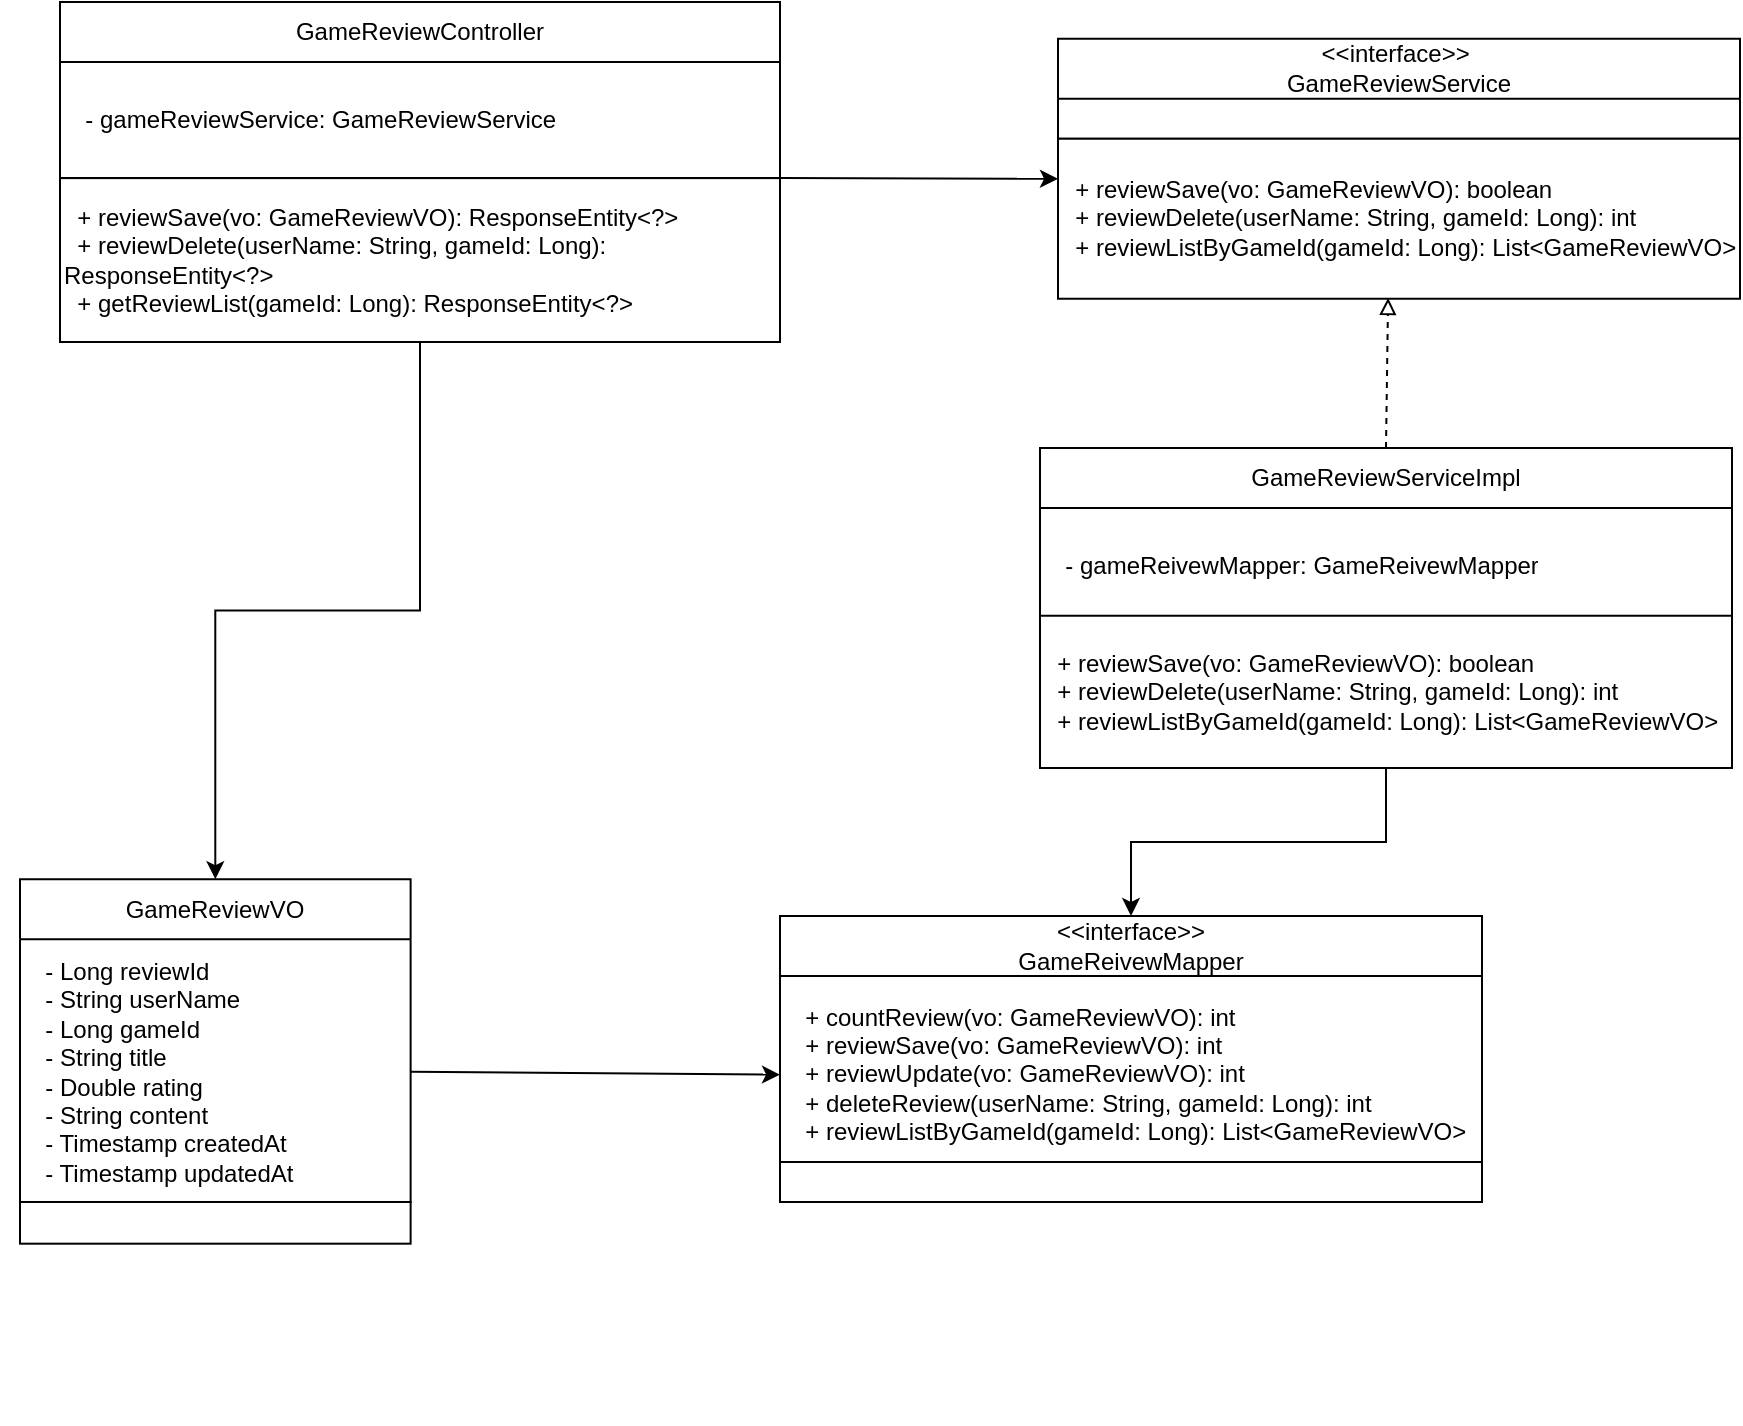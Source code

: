 <mxfile version="28.0.4">
  <diagram name="페이지-1" id="0FGQd9XbgFzsJlSy_HBO">
    <mxGraphModel dx="1426" dy="743" grid="1" gridSize="10" guides="1" tooltips="1" connect="1" arrows="1" fold="1" page="1" pageScale="1" pageWidth="827" pageHeight="1169" math="0" shadow="0">
      <root>
        <mxCell id="0" />
        <mxCell id="1" parent="0" />
        <mxCell id="QxpJwlsXU4-NuK8-nz8U-1" value="" style="endArrow=classic;html=1;rounded=0;exitX=1;exitY=0;exitDx=0;exitDy=0;entryX=0;entryY=0.25;entryDx=0;entryDy=0;" edge="1" parent="1" source="QxpJwlsXU4-NuK8-nz8U-17" target="QxpJwlsXU4-NuK8-nz8U-9">
          <mxGeometry width="50" height="50" relative="1" as="geometry">
            <mxPoint x="249" y="283" as="sourcePoint" />
            <mxPoint x="769" y="383" as="targetPoint" />
          </mxGeometry>
        </mxCell>
        <mxCell id="QxpJwlsXU4-NuK8-nz8U-2" value="" style="endArrow=block;html=1;rounded=0;entryX=0.484;entryY=0.995;entryDx=0;entryDy=0;exitX=0.5;exitY=0;exitDx=0;exitDy=0;dashed=1;endFill=0;entryPerimeter=0;" edge="1" parent="1" source="QxpJwlsXU4-NuK8-nz8U-3" target="QxpJwlsXU4-NuK8-nz8U-9">
          <mxGeometry width="50" height="50" relative="1" as="geometry">
            <mxPoint x="339" y="293" as="sourcePoint" />
            <mxPoint x="624" y="413" as="targetPoint" />
          </mxGeometry>
        </mxCell>
        <mxCell id="QxpJwlsXU4-NuK8-nz8U-4" style="edgeStyle=orthogonalEdgeStyle;rounded=0;orthogonalLoop=1;jettySize=auto;html=1;entryX=0.5;entryY=0;entryDx=0;entryDy=0;" edge="1" parent="1" source="QxpJwlsXU4-NuK8-nz8U-5" target="QxpJwlsXU4-NuK8-nz8U-22">
          <mxGeometry relative="1" as="geometry" />
        </mxCell>
        <mxCell id="QxpJwlsXU4-NuK8-nz8U-7" value="" style="group" vertex="1" connectable="0" parent="1">
          <mxGeometry x="589" y="58.37" width="341" height="164.63" as="geometry" />
        </mxCell>
        <mxCell id="QxpJwlsXU4-NuK8-nz8U-8" value="&amp;lt;&amp;lt;interface&amp;gt;&amp;gt;&amp;nbsp;&lt;div&gt;GameReviewService&lt;/div&gt;" style="swimlane;fontStyle=0;childLayout=stackLayout;horizontal=1;startSize=30;horizontalStack=0;resizeParent=1;resizeParentMax=0;resizeLast=0;collapsible=1;marginBottom=0;whiteSpace=wrap;html=1;container=0;" vertex="1" parent="QxpJwlsXU4-NuK8-nz8U-7">
          <mxGeometry width="341.0" height="50" as="geometry">
            <mxRectangle x="100" y="80" width="140" height="30" as="alternateBounds" />
          </mxGeometry>
        </mxCell>
        <mxCell id="QxpJwlsXU4-NuK8-nz8U-9" value="&lt;div&gt;&amp;nbsp; + reviewSave(vo: GameReviewVO): boolean&lt;/div&gt;&lt;div&gt;&amp;nbsp; + reviewDelete(userName: String, gameId: Long): int&lt;/div&gt;&lt;div&gt;&amp;nbsp; + reviewListByGameId(gameId: Long): List&amp;lt;GameReviewVO&amp;gt;&lt;/div&gt;" style="rounded=0;whiteSpace=wrap;html=1;align=left;container=0;" vertex="1" parent="QxpJwlsXU4-NuK8-nz8U-7">
          <mxGeometry y="50" width="341.0" height="80" as="geometry" />
        </mxCell>
        <mxCell id="QxpJwlsXU4-NuK8-nz8U-10" value="" style="endArrow=classic;html=1;rounded=0;exitX=1;exitY=0.5;exitDx=0;exitDy=0;entryX=0;entryY=0.5;entryDx=0;entryDy=0;" edge="1" parent="1" source="QxpJwlsXU4-NuK8-nz8U-14" target="QxpJwlsXU4-NuK8-nz8U-23">
          <mxGeometry width="50" height="50" relative="1" as="geometry">
            <mxPoint x="-111" y="829" as="sourcePoint" />
            <mxPoint x="469" y="563" as="targetPoint" />
          </mxGeometry>
        </mxCell>
        <mxCell id="QxpJwlsXU4-NuK8-nz8U-11" value="" style="group" vertex="1" connectable="0" parent="1">
          <mxGeometry x="60" y="480" width="250" height="271" as="geometry" />
        </mxCell>
        <mxCell id="QxpJwlsXU4-NuK8-nz8U-12" value="" style="group" vertex="1" connectable="0" parent="QxpJwlsXU4-NuK8-nz8U-11">
          <mxGeometry width="250" height="250.154" as="geometry" />
        </mxCell>
        <mxCell id="QxpJwlsXU4-NuK8-nz8U-13" value="GameReviewVO" style="swimlane;fontStyle=0;childLayout=stackLayout;horizontal=1;startSize=30;horizontalStack=0;resizeParent=1;resizeParentMax=0;resizeLast=0;collapsible=1;marginBottom=0;whiteSpace=wrap;html=1;container=0;" vertex="1" parent="QxpJwlsXU4-NuK8-nz8U-12">
          <mxGeometry x="10" y="-1.42" width="195.31" height="161.42" as="geometry">
            <mxRectangle x="100" y="80" width="140" height="30" as="alternateBounds" />
          </mxGeometry>
        </mxCell>
        <mxCell id="QxpJwlsXU4-NuK8-nz8U-14" value="&lt;div&gt;&amp;nbsp; - Long reviewId&lt;/div&gt;&lt;div&gt;&amp;nbsp; - String userName&lt;/div&gt;&lt;div&gt;&amp;nbsp; - Long gameId&lt;/div&gt;&lt;div&gt;&amp;nbsp; - String title&lt;/div&gt;&lt;div&gt;&amp;nbsp; - Double rating&lt;/div&gt;&lt;div&gt;&amp;nbsp; - String content&lt;/div&gt;&lt;div&gt;&amp;nbsp; - Timestamp createdAt&lt;/div&gt;&lt;div&gt;&amp;nbsp; - Timestamp updatedAt&lt;/div&gt;" style="text;strokeColor=none;fillColor=none;align=left;verticalAlign=middle;spacingLeft=4;spacingRight=4;overflow=hidden;points=[[0,0.5],[1,0.5]];portConstraint=eastwest;rotatable=0;whiteSpace=wrap;html=1;container=0;" vertex="1" parent="QxpJwlsXU4-NuK8-nz8U-12">
          <mxGeometry x="10" y="29.85" width="195.31" height="130.15" as="geometry" />
        </mxCell>
        <mxCell id="QxpJwlsXU4-NuK8-nz8U-15" value="" style="rounded=0;whiteSpace=wrap;html=1;align=left;container=0;" vertex="1" parent="QxpJwlsXU4-NuK8-nz8U-12">
          <mxGeometry x="10" y="159.996" width="195.31" height="20.846" as="geometry" />
        </mxCell>
        <mxCell id="QxpJwlsXU4-NuK8-nz8U-16" value="" style="group" vertex="1" connectable="0" parent="1">
          <mxGeometry x="90" y="40" width="360" height="170" as="geometry" />
        </mxCell>
        <mxCell id="QxpJwlsXU4-NuK8-nz8U-17" value="&lt;div&gt;&amp;nbsp; + reviewSave(vo: GameReviewVO): ResponseEntity&amp;lt;?&amp;gt;&lt;/div&gt;&lt;div&gt;&amp;nbsp; + reviewDelete(userName: String, gameId: Long): ResponseEntity&amp;lt;?&amp;gt;&lt;/div&gt;&lt;div&gt;&amp;nbsp; + getReviewList(gameId: Long): ResponseEntity&amp;lt;?&amp;gt;&lt;/div&gt;" style="rounded=0;whiteSpace=wrap;html=1;align=left;container=0;" vertex="1" parent="QxpJwlsXU4-NuK8-nz8U-16">
          <mxGeometry y="88.06" width="360" height="81.94" as="geometry" />
        </mxCell>
        <mxCell id="QxpJwlsXU4-NuK8-nz8U-18" value="GameReviewController" style="swimlane;fontStyle=0;childLayout=stackLayout;horizontal=1;startSize=30;horizontalStack=0;resizeParent=1;resizeParentMax=0;resizeLast=0;collapsible=1;marginBottom=0;whiteSpace=wrap;html=1;container=0;" vertex="1" parent="QxpJwlsXU4-NuK8-nz8U-16">
          <mxGeometry width="360" height="88.06" as="geometry">
            <mxRectangle x="100" y="80" width="140" height="30" as="alternateBounds" />
          </mxGeometry>
        </mxCell>
        <mxCell id="QxpJwlsXU4-NuK8-nz8U-19" value="&amp;nbsp; - gameReviewService: GameReviewService" style="text;strokeColor=none;fillColor=none;align=left;verticalAlign=middle;spacingLeft=4;spacingRight=4;overflow=hidden;points=[[0,0.5],[1,0.5]];portConstraint=eastwest;rotatable=0;whiteSpace=wrap;html=1;container=0;" vertex="1" parent="QxpJwlsXU4-NuK8-nz8U-16">
          <mxGeometry y="30" width="360" height="58.06" as="geometry" />
        </mxCell>
        <mxCell id="QxpJwlsXU4-NuK8-nz8U-20" style="rounded=0;orthogonalLoop=1;jettySize=auto;html=1;edgeStyle=orthogonalEdgeStyle;" edge="1" parent="1" source="QxpJwlsXU4-NuK8-nz8U-17" target="QxpJwlsXU4-NuK8-nz8U-13">
          <mxGeometry relative="1" as="geometry" />
        </mxCell>
        <mxCell id="QxpJwlsXU4-NuK8-nz8U-32" value="" style="group" vertex="1" connectable="0" parent="1">
          <mxGeometry x="580" y="263" width="346" height="160" as="geometry" />
        </mxCell>
        <mxCell id="QxpJwlsXU4-NuK8-nz8U-3" value="GameReviewServiceImpl" style="swimlane;fontStyle=0;childLayout=stackLayout;horizontal=1;startSize=30;horizontalStack=0;resizeParent=1;resizeParentMax=0;resizeLast=0;collapsible=1;marginBottom=0;whiteSpace=wrap;html=1;container=0;" vertex="1" parent="QxpJwlsXU4-NuK8-nz8U-32">
          <mxGeometry width="346.0" height="88.065" as="geometry">
            <mxRectangle x="100" y="80" width="140" height="30" as="alternateBounds" />
          </mxGeometry>
        </mxCell>
        <mxCell id="QxpJwlsXU4-NuK8-nz8U-5" value="&lt;div&gt;&amp;nbsp; + reviewSave(vo: GameReviewVO): boolean&lt;/div&gt;&lt;div&gt;&amp;nbsp; + reviewDelete(userName: String, gameId: Long): int&lt;/div&gt;&lt;div&gt;&amp;nbsp; + reviewListByGameId(gameId: Long): List&amp;lt;GameReviewVO&amp;gt;&lt;/div&gt;" style="rounded=0;whiteSpace=wrap;html=1;align=left;container=0;" vertex="1" parent="QxpJwlsXU4-NuK8-nz8U-32">
          <mxGeometry y="83.87" width="346.0" height="76.13" as="geometry" />
        </mxCell>
        <mxCell id="QxpJwlsXU4-NuK8-nz8U-6" value="&amp;nbsp; - gameReivewMapper: GameReivewMapper" style="text;strokeColor=none;fillColor=none;align=left;verticalAlign=middle;spacingLeft=4;spacingRight=4;overflow=hidden;points=[[0,0.5],[1,0.5]];portConstraint=eastwest;rotatable=0;whiteSpace=wrap;html=1;container=0;" vertex="1" parent="QxpJwlsXU4-NuK8-nz8U-32">
          <mxGeometry y="30" width="346.0" height="58.065" as="geometry" />
        </mxCell>
        <mxCell id="QxpJwlsXU4-NuK8-nz8U-33" value="" style="group" vertex="1" connectable="0" parent="1">
          <mxGeometry x="450" y="497" width="351" height="143" as="geometry" />
        </mxCell>
        <mxCell id="QxpJwlsXU4-NuK8-nz8U-24" value="" style="rounded=0;whiteSpace=wrap;html=1;align=left;container=0;" vertex="1" parent="QxpJwlsXU4-NuK8-nz8U-33">
          <mxGeometry y="123" width="351.0" height="20" as="geometry" />
        </mxCell>
        <mxCell id="QxpJwlsXU4-NuK8-nz8U-22" value="&lt;div&gt;&amp;lt;&amp;lt;interface&amp;gt;&amp;gt;&lt;/div&gt;GameReivewMapper" style="swimlane;fontStyle=0;childLayout=stackLayout;horizontal=1;startSize=30;horizontalStack=0;resizeParent=1;resizeParentMax=0;resizeLast=0;collapsible=1;marginBottom=0;whiteSpace=wrap;html=1;container=0;" vertex="1" parent="QxpJwlsXU4-NuK8-nz8U-33">
          <mxGeometry width="351" height="123" as="geometry">
            <mxRectangle x="100" y="80" width="140" height="30" as="alternateBounds" />
          </mxGeometry>
        </mxCell>
        <mxCell id="QxpJwlsXU4-NuK8-nz8U-23" value="&lt;div&gt;&amp;nbsp; + countReview(vo: GameReviewVO): int&lt;/div&gt;&lt;div&gt;&amp;nbsp; + reviewSave(vo: GameReviewVO): int&lt;/div&gt;&lt;div&gt;&amp;nbsp; + reviewUpdate(vo: GameReviewVO): int&lt;/div&gt;&lt;div&gt;&amp;nbsp; + deleteReview(userName: String, gameId: Long): int&lt;/div&gt;&lt;div&gt;&amp;nbsp; + reviewListByGameId(gameId: Long): List&amp;lt;GameReviewVO&amp;gt;&lt;/div&gt;" style="text;strokeColor=none;fillColor=none;align=left;verticalAlign=middle;spacingLeft=4;spacingRight=4;overflow=hidden;points=[[0,0.5],[1,0.5]];portConstraint=eastwest;rotatable=0;whiteSpace=wrap;html=1;container=0;" vertex="1" parent="QxpJwlsXU4-NuK8-nz8U-33">
          <mxGeometry y="28.64" width="351" height="101.36" as="geometry" />
        </mxCell>
      </root>
    </mxGraphModel>
  </diagram>
</mxfile>
